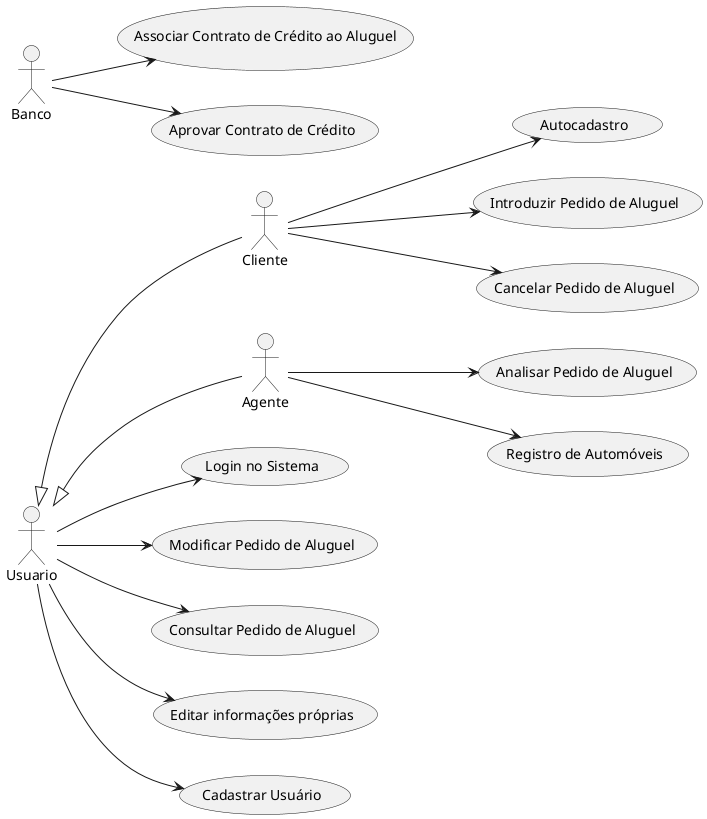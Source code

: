 @startuml

left to right direction

actor Usuario as U
actor Cliente as C
actor Agente as A
actor Banco as B

U <|-- C
U <|-- A

usecase "Autocadastro" as UC0

usecase "Login no Sistema" as UC2
usecase "Introduzir Pedido de Aluguel" as UC3
usecase "Modificar Pedido de Aluguel" as UC4
usecase "Consultar Pedido de Aluguel" as UC5
usecase "Cancelar Pedido de Aluguel" as UC6
usecase "Analisar Pedido de Aluguel" as UC7
usecase "Registro de Automóveis" as UC8
usecase "Associar Contrato de Crédito ao Aluguel" as UC9
usecase "Aprovar Contrato de Crédito" as UC10
usecase "Editar informações próprias" as UC1
usecase "Cadastrar Usuário" as UC11

C --> UC0

U --> UC1
U --> UC2
U --> UC4
U --> UC5
U --> UC11

C --> UC3
C --> UC6

A --> UC7
A --> UC8

B --> UC9
B --> UC10

@enduml